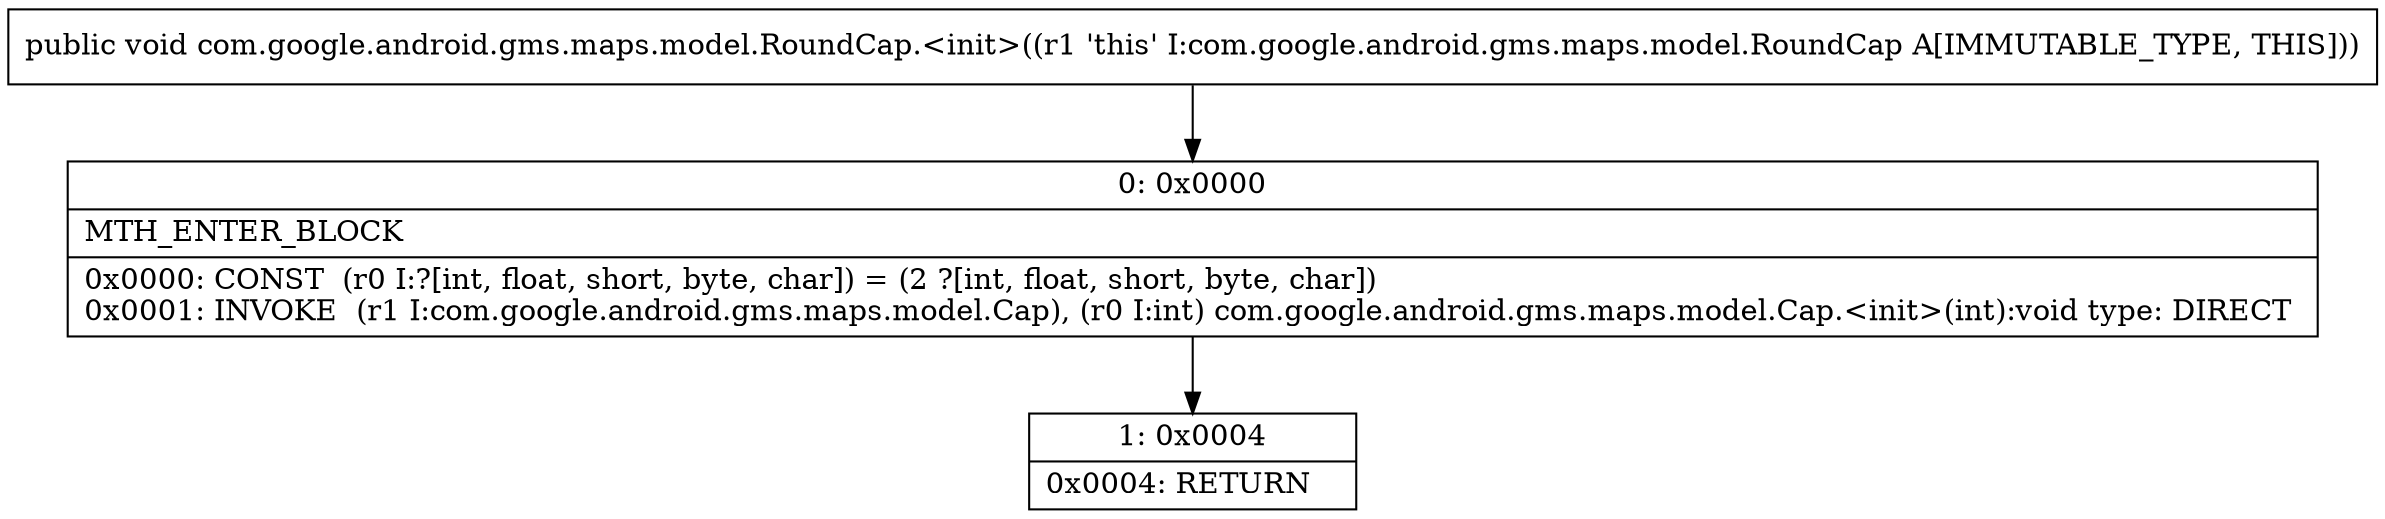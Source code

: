 digraph "CFG forcom.google.android.gms.maps.model.RoundCap.\<init\>()V" {
Node_0 [shape=record,label="{0\:\ 0x0000|MTH_ENTER_BLOCK\l|0x0000: CONST  (r0 I:?[int, float, short, byte, char]) = (2 ?[int, float, short, byte, char]) \l0x0001: INVOKE  (r1 I:com.google.android.gms.maps.model.Cap), (r0 I:int) com.google.android.gms.maps.model.Cap.\<init\>(int):void type: DIRECT \l}"];
Node_1 [shape=record,label="{1\:\ 0x0004|0x0004: RETURN   \l}"];
MethodNode[shape=record,label="{public void com.google.android.gms.maps.model.RoundCap.\<init\>((r1 'this' I:com.google.android.gms.maps.model.RoundCap A[IMMUTABLE_TYPE, THIS])) }"];
MethodNode -> Node_0;
Node_0 -> Node_1;
}

